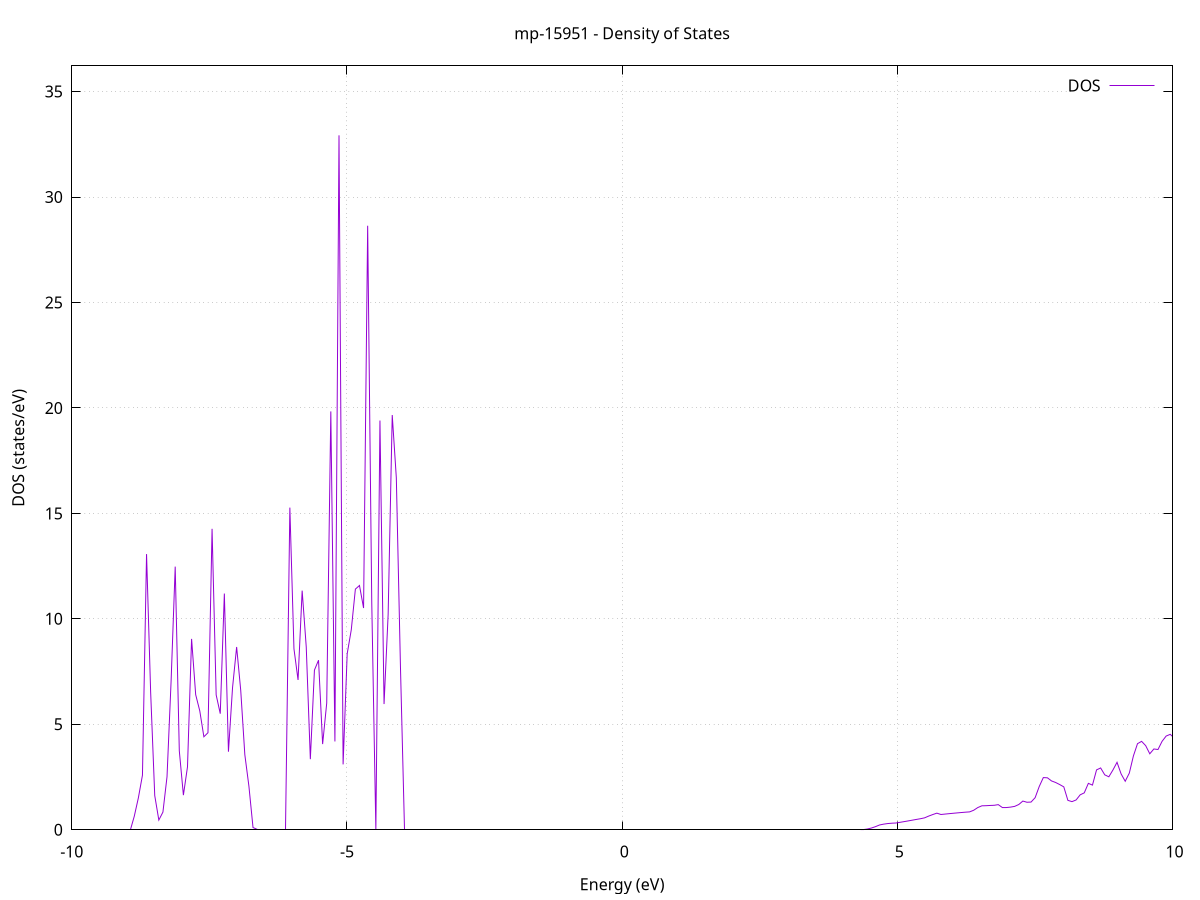 set title 'mp-15951 - Density of States'
set xlabel 'Energy (eV)'
set ylabel 'DOS (states/eV)'
set grid
set xrange [-10:10]
set yrange [0:36.218]
set xzeroaxis lt -1
set terminal png size 800,600
set output 'mp-15951_dos_gnuplot.png'
plot '-' using 1:2 with lines title 'DOS'
-106.483000 0.000000
-106.408600 0.000000
-106.334200 0.000000
-106.259800 0.000000
-106.185400 0.000000
-106.111000 0.000000
-106.036600 0.000000
-105.962200 0.000000
-105.887800 0.000000
-105.813400 0.000000
-105.739000 0.000000
-105.664600 0.000000
-105.590200 0.000000
-105.515800 0.000000
-105.441400 0.000000
-105.367000 0.000000
-105.292500 0.000000
-105.218100 0.000000
-105.143700 0.000000
-105.069300 0.000000
-104.994900 0.000000
-104.920500 0.000000
-104.846100 0.000000
-104.771700 0.000000
-104.697300 0.000000
-104.622900 0.000000
-104.548500 0.000000
-104.474100 0.000000
-104.399700 0.000000
-104.325300 0.000000
-104.250900 0.000000
-104.176500 0.000000
-104.102100 0.000000
-104.027700 0.000000
-103.953300 0.000000
-103.878900 0.000000
-103.804500 0.000000
-103.730100 0.000000
-103.655700 0.000000
-103.581300 0.000000
-103.506900 0.000000
-103.432400 0.000000
-103.358000 0.000000
-103.283600 0.000000
-103.209200 0.000000
-103.134800 0.000000
-103.060400 0.000000
-102.986000 0.000000
-102.911600 0.000000
-102.837200 0.000000
-102.762800 0.000000
-102.688400 0.000000
-102.614000 0.000000
-102.539600 0.000000
-102.465200 0.000000
-102.390800 0.000000
-102.316400 0.000000
-102.242000 0.000000
-102.167600 0.000000
-102.093200 0.000000
-102.018800 0.000000
-101.944400 0.000000
-101.870000 0.000000
-101.795600 0.000000
-101.721200 0.000000
-101.646800 0.000000
-101.572300 0.000000
-101.497900 0.000000
-101.423500 0.000000
-101.349100 0.000000
-101.274700 0.000000
-101.200300 0.000000
-101.125900 0.000000
-101.051500 0.000000
-100.977100 0.000000
-100.902700 0.000000
-100.828300 0.000000
-100.753900 0.000000
-100.679500 0.000000
-100.605100 0.000000
-100.530700 0.000000
-100.456300 0.000000
-100.381900 0.000000
-100.307500 0.000000
-100.233100 0.000000
-100.158700 0.000000
-100.084300 0.000000
-100.009900 0.000000
-99.935500 0.000000
-99.861100 0.000000
-99.786700 0.000000
-99.712200 0.000000
-99.637800 0.000000
-99.563400 0.000000
-99.489000 0.000000
-99.414600 0.000000
-99.340200 0.000000
-99.265800 0.000000
-99.191400 0.000000
-99.117000 0.000000
-99.042600 0.000000
-98.968200 0.000000
-98.893800 0.000000
-98.819400 0.000000
-98.745000 0.000000
-98.670600 0.000000
-98.596200 0.000000
-98.521800 0.000000
-98.447400 0.000000
-98.373000 0.000000
-98.298600 0.000000
-98.224200 0.000000
-98.149800 0.000000
-98.075400 0.000000
-98.001000 0.000000
-97.926500 0.000000
-97.852100 0.000000
-97.777700 0.000000
-97.703300 0.000000
-97.628900 0.000000
-97.554500 0.000000
-97.480100 0.000000
-97.405700 0.000000
-97.331300 0.000000
-97.256900 0.000000
-97.182500 0.000000
-97.108100 0.000000
-97.033700 0.000000
-96.959300 0.000000
-96.884900 0.000000
-96.810500 0.000000
-96.736100 0.000000
-96.661700 0.000000
-96.587300 0.000000
-96.512900 0.000000
-96.438500 0.000000
-96.364100 0.000000
-96.289700 0.000000
-96.215300 0.000000
-96.140900 0.000000
-96.066400 0.000000
-95.992000 0.000000
-95.917600 0.000000
-95.843200 0.000000
-95.768800 0.000000
-95.694400 0.000000
-95.620000 0.000000
-95.545600 0.000000
-95.471200 0.000000
-95.396800 0.000000
-95.322400 0.000000
-95.248000 0.000000
-95.173600 0.000000
-95.099200 0.000000
-95.024800 0.000000
-94.950400 0.000000
-94.876000 0.000000
-94.801600 0.000000
-94.727200 0.000000
-94.652800 0.000000
-94.578400 0.000000
-94.504000 0.000000
-94.429600 0.000000
-94.355200 0.000000
-94.280800 0.000000
-94.206300 0.000000
-94.131900 0.000000
-94.057500 0.000000
-93.983100 0.000000
-93.908700 0.000000
-93.834300 0.000000
-93.759900 0.000000
-93.685500 0.000000
-93.611100 0.000000
-93.536700 0.000000
-93.462300 0.000000
-93.387900 0.000000
-93.313500 0.000000
-93.239100 0.000000
-93.164700 0.000000
-93.090300 0.000000
-93.015900 0.000000
-92.941500 0.000000
-92.867100 0.000000
-92.792700 0.000000
-92.718300 0.000000
-92.643900 0.000000
-92.569500 0.000000
-92.495100 0.000000
-92.420700 0.000000
-92.346200 0.000000
-92.271800 0.000000
-92.197400 0.000000
-92.123000 0.000000
-92.048600 0.000000
-91.974200 0.000000
-91.899800 0.000000
-91.825400 0.000000
-91.751000 0.000000
-91.676600 0.000000
-91.602200 0.000000
-91.527800 0.000000
-91.453400 0.000000
-91.379000 0.000000
-91.304600 0.000000
-91.230200 0.000000
-91.155800 0.000000
-91.081400 0.000000
-91.007000 0.000000
-90.932600 0.000000
-90.858200 0.000000
-90.783800 0.000000
-90.709400 0.000000
-90.635000 0.000000
-90.560500 0.000000
-90.486100 0.000000
-90.411700 0.000000
-90.337300 0.000000
-90.262900 0.000000
-90.188500 0.000000
-90.114100 0.000000
-90.039700 0.000000
-89.965300 0.000000
-89.890900 0.000000
-89.816500 0.000000
-89.742100 0.000000
-89.667700 0.000000
-89.593300 0.000000
-89.518900 0.000000
-89.444500 0.000000
-89.370100 0.000000
-89.295700 0.000000
-89.221300 0.000000
-89.146900 0.000000
-89.072500 0.000000
-88.998100 0.000000
-88.923700 0.000000
-88.849300 0.000000
-88.774900 0.000000
-88.700400 0.000000
-88.626000 0.000000
-88.551600 0.000000
-88.477200 0.000000
-88.402800 0.000000
-88.328400 0.000000
-88.254000 0.000000
-88.179600 0.000000
-88.105200 0.000000
-88.030800 0.000000
-87.956400 0.000000
-87.882000 0.000000
-87.807600 0.000000
-87.733200 0.000000
-87.658800 0.000000
-87.584400 0.000000
-87.510000 0.000000
-87.435600 0.000000
-87.361200 0.000000
-87.286800 0.000000
-87.212400 0.000000
-87.138000 0.000000
-87.063600 0.000000
-86.989200 0.000000
-86.914800 0.000000
-86.840300 0.000000
-86.765900 0.000000
-86.691500 0.000000
-86.617100 0.000000
-86.542700 0.000000
-86.468300 0.000000
-86.393900 0.000000
-86.319500 0.000000
-86.245100 0.000000
-86.170700 0.000000
-86.096300 0.000000
-86.021900 0.000000
-85.947500 0.000000
-85.873100 0.000000
-85.798700 0.000000
-85.724300 0.000000
-85.649900 0.000000
-85.575500 0.000000
-85.501100 0.000000
-85.426700 0.000000
-85.352300 0.000000
-85.277900 0.000000
-85.203500 0.000000
-85.129100 0.000000
-85.054700 0.000000
-84.980200 0.000000
-84.905800 0.000000
-84.831400 0.000000
-84.757000 0.000000
-84.682600 0.000000
-84.608200 0.000000
-84.533800 0.000000
-84.459400 0.000000
-84.385000 0.000000
-84.310600 0.000000
-84.236200 0.000000
-84.161800 0.000000
-84.087400 0.000000
-84.013000 0.000000
-83.938600 0.000000
-83.864200 0.000000
-83.789800 0.000000
-83.715400 0.000000
-83.641000 0.000000
-83.566600 0.000000
-83.492200 0.000000
-83.417800 0.000000
-83.343400 0.000000
-83.269000 0.000000
-83.194500 0.000000
-83.120100 0.000000
-83.045700 0.000000
-82.971300 0.000000
-82.896900 0.000000
-82.822500 0.000000
-82.748100 0.000000
-82.673700 0.000000
-82.599300 0.000000
-82.524900 0.000000
-82.450500 0.000000
-82.376100 0.000000
-82.301700 0.000000
-82.227300 0.000000
-82.152900 0.000000
-82.078500 0.000000
-82.004100 0.000000
-81.929700 0.000000
-81.855300 0.000000
-81.780900 0.000000
-81.706500 0.000000
-81.632100 0.000000
-81.557700 0.000000
-81.483300 0.000000
-81.408900 0.000000
-81.334400 0.000000
-81.260000 0.000000
-81.185600 0.000000
-81.111200 0.000000
-81.036800 0.000000
-80.962400 0.000000
-80.888000 0.000000
-80.813600 0.000000
-80.739200 0.000000
-80.664800 0.000000
-80.590400 0.000000
-80.516000 0.000000
-80.441600 0.000000
-80.367200 0.000000
-80.292800 0.000000
-80.218400 0.000000
-80.144000 0.000000
-80.069600 0.000000
-79.995200 0.000000
-79.920800 0.000000
-79.846400 0.000000
-79.772000 0.000000
-79.697600 0.000000
-79.623200 0.000000
-79.548800 0.000000
-79.474300 0.000000
-79.399900 0.000000
-79.325500 0.000000
-79.251100 0.000000
-79.176700 0.000000
-79.102300 0.000000
-79.027900 0.000000
-78.953500 0.000000
-78.879100 0.000000
-78.804700 0.000000
-78.730300 0.000000
-78.655900 0.000000
-78.581500 0.000000
-78.507100 0.000000
-78.432700 0.000000
-78.358300 0.000000
-78.283900 0.000000
-78.209500 0.000000
-78.135100 0.000000
-78.060700 0.000000
-77.986300 0.000000
-77.911900 0.000000
-77.837500 0.000000
-77.763100 0.000000
-77.688700 0.000000
-77.614200 0.000000
-77.539800 0.000000
-77.465400 0.000000
-77.391000 0.000000
-77.316600 0.000000
-77.242200 0.000000
-77.167800 0.000000
-77.093400 0.000000
-77.019000 0.000000
-76.944600 0.000000
-76.870200 0.000000
-76.795800 0.000000
-76.721400 0.000000
-76.647000 0.000000
-76.572600 0.000000
-76.498200 0.000000
-76.423800 0.000000
-76.349400 0.000000
-76.275000 0.000000
-76.200600 0.000000
-76.126200 0.000000
-76.051800 0.000000
-75.977400 0.000000
-75.903000 0.000000
-75.828500 0.000000
-75.754100 0.000000
-75.679700 0.000000
-75.605300 0.000000
-75.530900 0.000000
-75.456500 0.000000
-75.382100 0.000000
-75.307700 0.000000
-75.233300 0.000000
-75.158900 0.000000
-75.084500 0.000000
-75.010100 0.000000
-74.935700 0.000000
-74.861300 0.000000
-74.786900 0.000000
-74.712500 0.000000
-74.638100 0.000000
-74.563700 0.000000
-74.489300 0.000000
-74.414900 0.000000
-74.340500 0.000000
-74.266100 0.000000
-74.191700 0.000000
-74.117300 0.000000
-74.042900 0.000000
-73.968400 0.000000
-73.894000 0.000000
-73.819600 0.000000
-73.745200 0.000000
-73.670800 0.000000
-73.596400 0.000000
-73.522000 0.000000
-73.447600 0.000000
-73.373200 0.000000
-73.298800 0.000000
-73.224400 0.000000
-73.150000 0.000000
-73.075600 0.000000
-73.001200 0.000000
-72.926800 0.000000
-72.852400 0.000000
-72.778000 0.000000
-72.703600 0.000000
-72.629200 0.000000
-72.554800 0.000000
-72.480400 0.000000
-72.406000 0.000000
-72.331600 0.000000
-72.257200 0.000000
-72.182800 0.000000
-72.108300 0.000000
-72.033900 0.000000
-71.959500 0.000000
-71.885100 0.000000
-71.810700 0.000000
-71.736300 0.000000
-71.661900 0.000000
-71.587500 0.000000
-71.513100 0.000000
-71.438700 0.000000
-71.364300 0.000000
-71.289900 0.000000
-71.215500 0.000000
-71.141100 0.000000
-71.066700 0.000000
-70.992300 0.000000
-70.917900 0.000000
-70.843500 0.000000
-70.769100 0.000000
-70.694700 0.000000
-70.620300 0.000000
-70.545900 0.000000
-70.471500 0.000000
-70.397100 0.000000
-70.322700 0.000000
-70.248200 0.000000
-70.173800 0.000000
-70.099400 0.000000
-70.025000 0.000000
-69.950600 0.000000
-69.876200 0.000000
-69.801800 0.000000
-69.727400 0.000000
-69.653000 0.000000
-69.578600 0.000000
-69.504200 0.000000
-69.429800 0.000000
-69.355400 0.000000
-69.281000 0.000000
-69.206600 0.000000
-69.132200 0.000000
-69.057800 0.000000
-68.983400 0.000000
-68.909000 0.000000
-68.834600 0.000000
-68.760200 0.000000
-68.685800 0.000000
-68.611400 0.000000
-68.537000 0.000000
-68.462500 0.000000
-68.388100 0.000000
-68.313700 0.000000
-68.239300 0.000000
-68.164900 0.000000
-68.090500 0.000000
-68.016100 0.000000
-67.941700 0.000000
-67.867300 0.000000
-67.792900 0.000000
-67.718500 0.000000
-67.644100 0.000000
-67.569700 0.000000
-67.495300 0.000000
-67.420900 0.000000
-67.346500 0.000000
-67.272100 0.000000
-67.197700 0.000000
-67.123300 0.000000
-67.048900 0.000000
-66.974500 0.000000
-66.900100 0.000000
-66.825700 0.000000
-66.751300 0.000000
-66.676900 0.000000
-66.602400 0.000000
-66.528000 0.000000
-66.453600 0.000000
-66.379200 0.000000
-66.304800 0.000000
-66.230400 0.000000
-66.156000 0.000000
-66.081600 0.000000
-66.007200 0.000000
-65.932800 0.000000
-65.858400 0.000000
-65.784000 0.000000
-65.709600 0.000000
-65.635200 0.000000
-65.560800 0.000000
-65.486400 0.000000
-65.412000 0.000000
-65.337600 0.000000
-65.263200 0.000000
-65.188800 0.000000
-65.114400 0.000000
-65.040000 0.000000
-64.965600 0.000000
-64.891200 0.000000
-64.816800 0.000000
-64.742300 0.000000
-64.667900 0.000000
-64.593500 0.000000
-64.519100 0.000000
-64.444700 0.000000
-64.370300 0.000000
-64.295900 0.000000
-64.221500 0.000000
-64.147100 0.000000
-64.072700 0.000000
-63.998300 0.000000
-63.923900 0.000000
-63.849500 0.000000
-63.775100 0.000000
-63.700700 0.000000
-63.626300 0.000000
-63.551900 0.000000
-63.477500 0.000000
-63.403100 0.000000
-63.328700 0.000000
-63.254300 0.000000
-63.179900 0.000000
-63.105500 0.000000
-63.031100 0.000000
-62.956700 0.000000
-62.882200 0.000000
-62.807800 0.000000
-62.733400 0.000000
-62.659000 0.000000
-62.584600 0.000000
-62.510200 0.000000
-62.435800 0.000000
-62.361400 0.000000
-62.287000 0.000000
-62.212600 0.000000
-62.138200 0.000000
-62.063800 0.000000
-61.989400 0.000000
-61.915000 0.000000
-61.840600 0.000000
-61.766200 0.000000
-61.691800 0.000000
-61.617400 0.000000
-61.543000 0.000000
-61.468600 0.000000
-61.394200 0.000000
-61.319800 0.000000
-61.245400 0.000000
-61.171000 0.000000
-61.096500 0.000000
-61.022100 0.000000
-60.947700 0.000000
-60.873300 0.000000
-60.798900 0.000000
-60.724500 0.000000
-60.650100 0.000000
-60.575700 0.000000
-60.501300 0.000000
-60.426900 0.000000
-60.352500 0.000000
-60.278100 0.000000
-60.203700 0.000000
-60.129300 0.000000
-60.054900 0.000000
-59.980500 0.000000
-59.906100 0.000000
-59.831700 0.000000
-59.757300 0.000000
-59.682900 0.000000
-59.608500 0.000000
-59.534100 0.000000
-59.459700 0.000000
-59.385300 0.000000
-59.310900 0.000000
-59.236400 0.000000
-59.162000 0.000000
-59.087600 0.000000
-59.013200 0.000000
-58.938800 0.000000
-58.864400 0.000000
-58.790000 0.000000
-58.715600 0.000000
-58.641200 0.000000
-58.566800 0.000000
-58.492400 0.000000
-58.418000 0.000000
-58.343600 0.000000
-58.269200 0.000000
-58.194800 0.000000
-58.120400 0.000000
-58.046000 0.000000
-57.971600 0.000000
-57.897200 0.000000
-57.822800 0.000000
-57.748400 0.000000
-57.674000 0.000000
-57.599600 0.000000
-57.525200 0.000000
-57.450800 0.000000
-57.376300 0.000000
-57.301900 0.000000
-57.227500 0.000000
-57.153100 0.000000
-57.078700 0.000000
-57.004300 0.000000
-56.929900 0.000000
-56.855500 0.000000
-56.781100 0.000000
-56.706700 0.000000
-56.632300 0.000000
-56.557900 0.000000
-56.483500 0.000000
-56.409100 0.000000
-56.334700 0.000000
-56.260300 0.000000
-56.185900 0.000000
-56.111500 0.000000
-56.037100 0.000000
-55.962700 0.000000
-55.888300 0.000000
-55.813900 0.000000
-55.739500 0.000000
-55.665100 0.000000
-55.590600 0.000000
-55.516200 0.000000
-55.441800 0.000000
-55.367400 0.000000
-55.293000 0.000000
-55.218600 0.000000
-55.144200 0.000000
-55.069800 0.000000
-54.995400 0.000000
-54.921000 0.000000
-54.846600 0.000000
-54.772200 0.000000
-54.697800 0.000000
-54.623400 0.000000
-54.549000 0.000000
-54.474600 0.000000
-54.400200 0.000000
-54.325800 0.000000
-54.251400 0.000000
-54.177000 0.000000
-54.102600 0.000000
-54.028200 0.000000
-53.953800 0.000000
-53.879400 0.000000
-53.805000 0.000000
-53.730500 0.000000
-53.656100 0.000000
-53.581700 0.000000
-53.507300 0.000000
-53.432900 0.000000
-53.358500 0.000000
-53.284100 0.000000
-53.209700 0.000000
-53.135300 0.000000
-53.060900 0.000000
-52.986500 0.000000
-52.912100 0.000000
-52.837700 0.000000
-52.763300 0.000000
-52.688900 0.000000
-52.614500 0.000000
-52.540100 0.000000
-52.465700 0.000000
-52.391300 0.000000
-52.316900 0.000000
-52.242500 0.000000
-52.168100 0.000000
-52.093700 0.000000
-52.019300 0.000000
-51.944900 0.000000
-51.870400 0.000000
-51.796000 0.000000
-51.721600 0.000000
-51.647200 0.000000
-51.572800 0.000000
-51.498400 0.000000
-51.424000 0.000000
-51.349600 0.000000
-51.275200 0.000000
-51.200800 0.000000
-51.126400 0.000000
-51.052000 0.000000
-50.977600 0.000000
-50.903200 0.000000
-50.828800 0.000000
-50.754400 0.000000
-50.680000 0.000000
-50.605600 0.000000
-50.531200 0.000000
-50.456800 0.000000
-50.382400 0.000000
-50.308000 0.000000
-50.233600 0.000000
-50.159200 0.000000
-50.084800 0.000000
-50.010300 0.000000
-49.935900 0.000000
-49.861500 0.000000
-49.787100 0.000000
-49.712700 0.000000
-49.638300 0.000000
-49.563900 0.000000
-49.489500 0.000000
-49.415100 0.000000
-49.340700 0.000000
-49.266300 0.000000
-49.191900 0.000000
-49.117500 0.000000
-49.043100 0.000000
-48.968700 0.000000
-48.894300 0.000000
-48.819900 0.000000
-48.745500 0.000000
-48.671100 0.000000
-48.596700 0.000000
-48.522300 0.000000
-48.447900 0.000000
-48.373500 0.000000
-48.299100 0.000000
-48.224600 0.000000
-48.150200 0.000000
-48.075800 0.000000
-48.001400 0.000000
-47.927000 0.000000
-47.852600 0.000000
-47.778200 0.000000
-47.703800 0.000000
-47.629400 0.000000
-47.555000 0.000000
-47.480600 0.000000
-47.406200 0.000000
-47.331800 0.000000
-47.257400 0.000000
-47.183000 0.000000
-47.108600 0.000000
-47.034200 0.000000
-46.959800 0.000000
-46.885400 0.000000
-46.811000 0.000000
-46.736600 0.000000
-46.662200 0.000000
-46.587800 0.000000
-46.513400 0.000000
-46.439000 0.000000
-46.364500 0.000000
-46.290100 0.000000
-46.215700 0.000000
-46.141300 0.000000
-46.066900 0.000000
-45.992500 0.000000
-45.918100 0.000000
-45.843700 0.000000
-45.769300 0.000000
-45.694900 0.000000
-45.620500 0.000000
-45.546100 0.000000
-45.471700 0.000000
-45.397300 0.000000
-45.322900 0.000000
-45.248500 0.000000
-45.174100 0.000000
-45.099700 0.000000
-45.025300 0.000000
-44.950900 0.000000
-44.876500 0.000000
-44.802100 0.000000
-44.727700 0.000000
-44.653300 0.000000
-44.578900 0.000000
-44.504400 0.000000
-44.430000 0.000000
-44.355600 0.000000
-44.281200 0.000000
-44.206800 0.000000
-44.132400 0.000000
-44.058000 0.000000
-43.983600 0.000000
-43.909200 0.000000
-43.834800 0.000000
-43.760400 0.000000
-43.686000 0.000000
-43.611600 0.000000
-43.537200 0.000000
-43.462800 0.000000
-43.388400 0.000000
-43.314000 0.000000
-43.239600 0.000000
-43.165200 0.000000
-43.090800 0.000000
-43.016400 0.000000
-42.942000 0.000000
-42.867600 0.000000
-42.793200 0.000000
-42.718800 0.000000
-42.644300 0.000000
-42.569900 0.000000
-42.495500 0.000000
-42.421100 0.000000
-42.346700 0.000000
-42.272300 0.000000
-42.197900 0.000000
-42.123500 0.000000
-42.049100 0.000000
-41.974700 0.000000
-41.900300 0.000000
-41.825900 0.000000
-41.751500 0.000000
-41.677100 0.000000
-41.602700 0.000000
-41.528300 0.000000
-41.453900 0.000000
-41.379500 0.000000
-41.305100 0.000000
-41.230700 0.000000
-41.156300 0.000000
-41.081900 0.000000
-41.007500 0.000000
-40.933100 0.000000
-40.858600 0.000000
-40.784200 0.000000
-40.709800 0.000000
-40.635400 0.000000
-40.561000 0.000000
-40.486600 0.000000
-40.412200 0.000000
-40.337800 0.000000
-40.263400 0.000000
-40.189000 0.000000
-40.114600 0.000000
-40.040200 0.000000
-39.965800 0.000000
-39.891400 0.000000
-39.817000 0.000000
-39.742600 0.000000
-39.668200 0.000000
-39.593800 0.000000
-39.519400 0.000000
-39.445000 0.000000
-39.370600 0.000000
-39.296200 0.000000
-39.221800 0.000000
-39.147400 0.000000
-39.073000 0.000000
-38.998500 0.000000
-38.924100 0.000000
-38.849700 0.000000
-38.775300 0.000000
-38.700900 0.000000
-38.626500 0.000000
-38.552100 0.000000
-38.477700 0.000000
-38.403300 0.000000
-38.328900 0.000000
-38.254500 0.000000
-38.180100 0.000000
-38.105700 0.000000
-38.031300 0.000000
-37.956900 0.000000
-37.882500 0.000000
-37.808100 0.000000
-37.733700 0.000000
-37.659300 0.000000
-37.584900 0.000000
-37.510500 0.000000
-37.436100 0.000000
-37.361700 0.000000
-37.287300 0.000000
-37.212900 0.000000
-37.138400 0.000000
-37.064000 0.000000
-36.989600 0.000000
-36.915200 0.000000
-36.840800 0.000000
-36.766400 0.000000
-36.692000 0.000000
-36.617600 0.000000
-36.543200 0.000000
-36.468800 0.000000
-36.394400 0.000000
-36.320000 0.000000
-36.245600 0.000000
-36.171200 0.000000
-36.096800 0.000000
-36.022400 0.000000
-35.948000 0.000000
-35.873600 0.000000
-35.799200 0.000000
-35.724800 0.000000
-35.650400 0.000000
-35.576000 0.000000
-35.501600 0.000000
-35.427200 0.000000
-35.352800 0.000000
-35.278300 0.000000
-35.203900 0.000000
-35.129500 0.000000
-35.055100 0.000000
-34.980700 0.000000
-34.906300 0.000000
-34.831900 0.000000
-34.757500 0.000000
-34.683100 0.000000
-34.608700 0.000000
-34.534300 0.000000
-34.459900 0.000000
-34.385500 0.000000
-34.311100 0.000000
-34.236700 0.000000
-34.162300 0.000000
-34.087900 0.000000
-34.013500 0.000000
-33.939100 0.000000
-33.864700 0.000000
-33.790300 0.000000
-33.715900 0.000000
-33.641500 0.000000
-33.567100 0.000000
-33.492600 0.000000
-33.418200 0.000000
-33.343800 0.000000
-33.269400 0.000000
-33.195000 0.000000
-33.120600 0.000000
-33.046200 0.000000
-32.971800 0.000000
-32.897400 0.000000
-32.823000 0.000000
-32.748600 0.000000
-32.674200 0.000000
-32.599800 0.000000
-32.525400 0.000000
-32.451000 0.000000
-32.376600 0.000000
-32.302200 0.000000
-32.227800 0.000000
-32.153400 0.000000
-32.079000 0.000000
-32.004600 0.000000
-31.930200 0.000000
-31.855800 0.000000
-31.781400 0.000000
-31.707000 0.000000
-31.632500 0.000000
-31.558100 0.000000
-31.483700 0.000000
-31.409300 0.000000
-31.334900 0.000000
-31.260500 0.000000
-31.186100 0.000000
-31.111700 0.000000
-31.037300 0.000000
-30.962900 0.000000
-30.888500 0.000000
-30.814100 0.000000
-30.739700 0.000000
-30.665300 0.000000
-30.590900 0.000000
-30.516500 0.000000
-30.442100 0.000000
-30.367700 0.000000
-30.293300 0.000000
-30.218900 0.000000
-30.144500 0.000000
-30.070100 0.000000
-29.995700 0.000000
-29.921300 0.000000
-29.846900 0.000000
-29.772400 0.000000
-29.698000 0.000000
-29.623600 0.000000
-29.549200 0.000000
-29.474800 0.000000
-29.400400 0.000000
-29.326000 0.000000
-29.251600 0.000000
-29.177200 0.000000
-29.102800 0.000000
-29.028400 0.000000
-28.954000 0.000000
-28.879600 0.000000
-28.805200 0.000000
-28.730800 0.000000
-28.656400 0.000000
-28.582000 0.000000
-28.507600 0.000000
-28.433200 0.000000
-28.358800 0.000000
-28.284400 0.000000
-28.210000 0.000000
-28.135600 0.000000
-28.061200 0.000000
-27.986800 0.000000
-27.912300 0.000000
-27.837900 0.000000
-27.763500 0.000000
-27.689100 0.000000
-27.614700 0.000000
-27.540300 0.000000
-27.465900 0.000000
-27.391500 0.000000
-27.317100 0.000000
-27.242700 0.000000
-27.168300 0.000000
-27.093900 0.000000
-27.019500 0.000000
-26.945100 0.000000
-26.870700 0.000000
-26.796300 0.000000
-26.721900 0.000000
-26.647500 0.000000
-26.573100 0.000000
-26.498700 0.000000
-26.424300 0.000000
-26.349900 0.000000
-26.275500 0.000000
-26.201100 0.000000
-26.126600 0.000000
-26.052200 0.000000
-25.977800 0.000000
-25.903400 0.000000
-25.829000 0.000000
-25.754600 0.000000
-25.680200 0.000000
-25.605800 0.000000
-25.531400 0.000000
-25.457000 0.000000
-25.382600 0.000000
-25.308200 0.000000
-25.233800 0.000000
-25.159400 0.000000
-25.085000 0.000000
-25.010600 0.000000
-24.936200 0.056100
-24.861800 2.936300
-24.787400 6.617200
-24.713000 14.170300
-24.638600 1.302500
-24.564200 5.021800
-24.489800 15.742300
-24.415400 2.888800
-24.341000 3.059900
-24.266500 13.294300
-24.192100 4.218900
-24.117700 81.156100
-24.043300 0.000000
-23.968900 0.000000
-23.894500 0.000000
-23.820100 0.000000
-23.745700 0.000000
-23.671300 0.000000
-23.596900 0.000000
-23.522500 0.000000
-23.448100 0.000000
-23.373700 0.000000
-23.299300 0.000000
-23.224900 0.000000
-23.150500 0.000000
-23.076100 0.000000
-23.001700 0.000000
-22.927300 0.000000
-22.852900 0.000000
-22.778500 0.000000
-22.704100 0.000000
-22.629700 0.000000
-22.555300 0.000000
-22.480900 0.000000
-22.406400 0.000000
-22.332000 0.000000
-22.257600 0.000000
-22.183200 0.000000
-22.108800 0.000000
-22.034400 0.000000
-21.960000 0.000000
-21.885600 0.000000
-21.811200 0.000000
-21.736800 0.000000
-21.662400 0.000000
-21.588000 0.000000
-21.513600 0.000000
-21.439200 0.000000
-21.364800 0.000000
-21.290400 0.000000
-21.216000 0.000000
-21.141600 0.000000
-21.067200 0.000000
-20.992800 0.000000
-20.918400 0.000000
-20.844000 0.000000
-20.769600 0.000000
-20.695200 0.000000
-20.620800 0.000000
-20.546300 0.000000
-20.471900 0.000000
-20.397500 0.000000
-20.323100 0.000000
-20.248700 0.000000
-20.174300 0.000000
-20.099900 0.000000
-20.025500 0.000000
-19.951100 0.000000
-19.876700 0.000000
-19.802300 0.000000
-19.727900 0.000000
-19.653500 0.000000
-19.579100 0.000000
-19.504700 0.000000
-19.430300 0.000000
-19.355900 0.000000
-19.281500 0.000000
-19.207100 0.000000
-19.132700 0.000000
-19.058300 0.000000
-18.983900 0.000000
-18.909500 0.000000
-18.835100 0.000000
-18.760600 0.000000
-18.686200 0.000000
-18.611800 0.000000
-18.537400 0.000000
-18.463000 0.000000
-18.388600 0.000000
-18.314200 0.000000
-18.239800 0.000000
-18.165400 0.000000
-18.091000 0.000000
-18.016600 0.000000
-17.942200 0.000000
-17.867800 0.000000
-17.793400 0.000000
-17.719000 0.000000
-17.644600 0.000000
-17.570200 0.000000
-17.495800 0.000000
-17.421400 0.000000
-17.347000 0.000000
-17.272600 0.000000
-17.198200 0.000000
-17.123800 0.000000
-17.049400 0.000000
-16.975000 0.000000
-16.900500 0.000000
-16.826100 0.000000
-16.751700 0.000000
-16.677300 0.000000
-16.602900 0.000000
-16.528500 0.000000
-16.454100 0.000000
-16.379700 0.000000
-16.305300 0.000000
-16.230900 0.000000
-16.156500 0.000000
-16.082100 0.000000
-16.007700 0.000000
-15.933300 0.000000
-15.858900 0.000000
-15.784500 0.000000
-15.710100 0.000000
-15.635700 0.000000
-15.561300 0.000000
-15.486900 0.000000
-15.412500 0.000000
-15.338100 0.000000
-15.263700 0.000000
-15.189300 0.000000
-15.114900 0.000000
-15.040400 0.000000
-14.966000 0.000000
-14.891600 0.000000
-14.817200 0.000000
-14.742800 0.000000
-14.668400 0.000000
-14.594000 0.000000
-14.519600 0.000000
-14.445200 0.000000
-14.370800 0.000000
-14.296400 0.000000
-14.222000 0.000000
-14.147600 0.000000
-14.073200 0.000000
-13.998800 0.000000
-13.924400 0.000000
-13.850000 0.000000
-13.775600 0.000000
-13.701200 0.000000
-13.626800 0.000000
-13.552400 0.000000
-13.478000 0.000000
-13.403600 0.000000
-13.329200 0.000000
-13.254800 0.000000
-13.180300 0.000000
-13.105900 0.000000
-13.031500 0.000000
-12.957100 0.000000
-12.882700 0.000000
-12.808300 0.000000
-12.733900 0.000000
-12.659500 0.000000
-12.585100 0.000000
-12.510700 0.000000
-12.436300 0.000000
-12.361900 0.000000
-12.287500 0.000000
-12.213100 0.000000
-12.138700 0.000000
-12.064300 0.000000
-11.989900 0.000000
-11.915500 0.000000
-11.841100 0.000000
-11.766700 0.000000
-11.692300 0.000000
-11.617900 0.000000
-11.543500 0.000000
-11.469100 0.000000
-11.394600 0.000000
-11.320200 0.000000
-11.245800 0.000000
-11.171400 0.000000
-11.097000 0.000000
-11.022600 0.000000
-10.948200 0.000000
-10.873800 0.000000
-10.799400 0.000000
-10.725000 0.000000
-10.650600 0.000000
-10.576200 0.000000
-10.501800 0.000000
-10.427400 0.000000
-10.353000 0.000000
-10.278600 0.000000
-10.204200 0.000000
-10.129800 0.000000
-10.055400 0.000000
-9.981000 0.000000
-9.906600 0.000000
-9.832200 0.000000
-9.757800 0.000000
-9.683400 0.000000
-9.609000 0.000000
-9.534500 0.000000
-9.460100 0.000000
-9.385700 0.000000
-9.311300 0.000000
-9.236900 0.000000
-9.162500 0.000000
-9.088100 0.000000
-9.013700 0.000000
-8.939300 0.000000
-8.864900 0.638500
-8.790500 1.510700
-8.716100 2.586800
-8.641700 13.070400
-8.567300 6.532000
-8.492900 1.622500
-8.418500 0.460100
-8.344100 0.838200
-8.269700 2.514400
-8.195300 7.061100
-8.120900 12.477900
-8.046500 3.744700
-7.972100 1.641800
-7.897700 2.982900
-7.823300 9.051100
-7.748900 6.405600
-7.674400 5.634800
-7.600000 4.409600
-7.525600 4.601300
-7.451200 14.270800
-7.376800 6.395500
-7.302400 5.503900
-7.228000 11.201500
-7.153600 3.701300
-7.079200 6.735300
-7.004800 8.667000
-6.930400 6.611000
-6.856000 3.563000
-6.781600 2.063800
-6.707200 0.106500
-6.632800 0.000000
-6.558400 0.000000
-6.484000 0.000000
-6.409600 0.000000
-6.335200 0.000000
-6.260800 0.000000
-6.186400 0.000000
-6.112000 0.000000
-6.037600 15.273000
-5.963200 8.581300
-5.888800 7.102900
-5.814300 11.338600
-5.739900 8.665500
-5.665500 3.347600
-5.591100 7.571000
-5.516700 8.040200
-5.442300 4.063400
-5.367900 6.005000
-5.293500 19.836700
-5.219100 4.188400
-5.144700 32.925900
-5.070300 3.101000
-4.995900 8.345600
-4.921500 9.484400
-4.847100 11.410100
-4.772700 11.582900
-4.698300 10.513800
-4.623900 28.639000
-4.549500 10.756000
-4.475100 0.000000
-4.400700 19.402800
-4.326300 5.959800
-4.251900 10.206800
-4.177500 19.664000
-4.103100 16.687000
-4.028600 7.786500
-3.954200 0.000000
-3.879800 0.000000
-3.805400 0.000000
-3.731000 0.000000
-3.656600 0.000000
-3.582200 0.000000
-3.507800 0.000000
-3.433400 0.000000
-3.359000 0.000000
-3.284600 0.000000
-3.210200 0.000000
-3.135800 0.000000
-3.061400 0.000000
-2.987000 0.000000
-2.912600 0.000000
-2.838200 0.000000
-2.763800 0.000000
-2.689400 0.000000
-2.615000 0.000000
-2.540600 0.000000
-2.466200 0.000000
-2.391800 0.000000
-2.317400 0.000000
-2.243000 0.000000
-2.168500 0.000000
-2.094100 0.000000
-2.019700 0.000000
-1.945300 0.000000
-1.870900 0.000000
-1.796500 0.000000
-1.722100 0.000000
-1.647700 0.000000
-1.573300 0.000000
-1.498900 0.000000
-1.424500 0.000000
-1.350100 0.000000
-1.275700 0.000000
-1.201300 0.000000
-1.126900 0.000000
-1.052500 0.000000
-0.978100 0.000000
-0.903700 0.000000
-0.829300 0.000000
-0.754900 0.000000
-0.680500 0.000000
-0.606100 0.000000
-0.531700 0.000000
-0.457300 0.000000
-0.382900 0.000000
-0.308400 0.000000
-0.234000 0.000000
-0.159600 0.000000
-0.085200 0.000000
-0.010800 0.000000
0.063600 0.000000
0.138000 0.000000
0.212400 0.000000
0.286800 0.000000
0.361200 0.000000
0.435600 0.000000
0.510000 0.000000
0.584400 0.000000
0.658800 0.000000
0.733200 0.000000
0.807600 0.000000
0.882000 0.000000
0.956400 0.000000
1.030800 0.000000
1.105200 0.000000
1.179600 0.000000
1.254000 0.000000
1.328400 0.000000
1.402800 0.000000
1.477200 0.000000
1.551700 0.000000
1.626100 0.000000
1.700500 0.000000
1.774900 0.000000
1.849300 0.000000
1.923700 0.000000
1.998100 0.000000
2.072500 0.000000
2.146900 0.000000
2.221300 0.000000
2.295700 0.000000
2.370100 0.000000
2.444500 0.000000
2.518900 0.000000
2.593300 0.000000
2.667700 0.000000
2.742100 0.000000
2.816500 0.000000
2.890900 0.000000
2.965300 0.000000
3.039700 0.000000
3.114100 0.000000
3.188500 0.000000
3.262900 0.000000
3.337400 0.000000
3.411800 0.000000
3.486200 0.000000
3.560600 0.000000
3.635000 0.000000
3.709400 0.000000
3.783800 0.000000
3.858200 0.000000
3.932600 0.000000
4.007000 0.000000
4.081400 0.000000
4.155800 0.000000
4.230200 0.000000
4.304600 0.000000
4.379000 0.008000
4.453400 0.035100
4.527800 0.081500
4.602200 0.147100
4.676600 0.227100
4.751000 0.266900
4.825400 0.294900
4.899800 0.311200
4.974200 0.321100
5.048600 0.353100
5.123000 0.386200
5.197500 0.420300
5.271900 0.455500
5.346300 0.490900
5.420700 0.524100
5.495100 0.565600
5.569500 0.648800
5.643900 0.721700
5.718300 0.788300
5.792700 0.724500
5.867100 0.744500
5.941500 0.763900
6.015900 0.782600
6.090300 0.800600
6.164700 0.817900
6.239100 0.834600
6.313500 0.848300
6.387900 0.926000
6.462300 1.054000
6.536700 1.136400
6.611100 1.141700
6.685500 1.153200
6.759900 1.160900
6.834300 1.192200
6.908700 1.054100
6.983100 1.054400
7.057600 1.074900
7.132000 1.109700
7.206400 1.197200
7.280800 1.361200
7.355200 1.305400
7.429600 1.313400
7.504000 1.521500
7.578400 2.049500
7.652800 2.474300
7.727200 2.463900
7.801600 2.316300
7.876000 2.242500
7.950400 2.143900
8.024800 2.034500
8.099200 1.394400
8.173600 1.334700
8.248000 1.412800
8.322400 1.656700
8.396800 1.751000
8.471200 2.200700
8.545600 2.118200
8.620000 2.839300
8.694400 2.930900
8.768800 2.605100
8.843300 2.512000
8.917700 2.833900
8.992100 3.199200
9.066500 2.646700
9.140900 2.300200
9.215300 2.686600
9.289700 3.500800
9.364100 4.082600
9.438500 4.192300
9.512900 3.988600
9.587300 3.602600
9.661700 3.831500
9.736100 3.805100
9.810500 4.192900
9.884900 4.444400
9.959300 4.524700
10.033700 4.344300
10.108100 3.962700
10.182500 4.390700
10.256900 4.660300
10.331300 5.894300
10.405700 5.818300
10.480100 4.677800
10.554500 2.443500
10.628900 0.970800
10.703400 0.845500
10.777800 1.381200
10.852200 1.413900
10.926600 1.664600
11.001000 2.285000
11.075400 3.196700
11.149800 4.745000
11.224200 4.615400
11.298600 4.566200
11.373000 5.848200
11.447400 4.436900
11.521800 3.936800
11.596200 3.368800
11.670600 2.534100
11.745000 2.013300
11.819400 1.812600
11.893800 10.464100
11.968200 6.000500
12.042600 6.197100
12.117000 5.558300
12.191400 5.751900
12.265800 5.450300
12.340200 5.842500
12.414600 5.592000
12.489000 5.816000
12.563500 6.484300
12.637900 5.278700
12.712300 4.640700
12.786700 4.436100
12.861100 4.274400
12.935500 4.099600
13.009900 4.669800
13.084300 4.148400
13.158700 2.953900
13.233100 1.848000
13.307500 1.638900
13.381900 1.746800
13.456300 2.191900
13.530700 3.172600
13.605100 4.092600
13.679500 3.542300
13.753900 3.423600
13.828300 4.653600
13.902700 5.221600
13.977100 7.093600
14.051500 4.236000
14.125900 2.092100
14.200300 2.604900
14.274700 3.337300
14.349100 3.261100
14.423600 3.830800
14.498000 4.925600
14.572400 4.843300
14.646800 4.999900
14.721200 2.945800
14.795600 2.981200
14.870000 3.276600
14.944400 2.169100
15.018800 2.676300
15.093200 3.992700
15.167600 3.151200
15.242000 3.689400
15.316400 4.569300
15.390800 5.261000
15.465200 5.556300
15.539600 6.193200
15.614000 6.048100
15.688400 6.377000
15.762800 5.676500
15.837200 5.582400
15.911600 5.086800
15.986000 4.893700
16.060400 4.174700
16.134800 4.135700
16.209300 3.865400
16.283700 4.111900
16.358100 3.242600
16.432500 2.887600
16.506900 3.350700
16.581300 3.175900
16.655700 1.603200
16.730100 0.968400
16.804500 1.072300
16.878900 1.128000
16.953300 1.143500
17.027700 1.277200
17.102100 1.452000
17.176500 1.664100
17.250900 1.942200
17.325300 2.319100
17.399700 3.510000
17.474100 6.351700
17.548500 5.693000
17.622900 3.611300
17.697300 2.659800
17.771700 2.170600
17.846100 2.039700
17.920500 2.016200
17.994900 2.062900
18.069400 4.539700
18.143800 5.374900
18.218200 5.880400
18.292600 5.416700
18.367000 3.923400
18.441400 2.477500
18.515800 2.025300
18.590200 1.885200
18.664600 1.773400
18.739000 4.925800
18.813400 5.540800
18.887800 6.929700
18.962200 4.993600
19.036600 4.318900
19.111000 3.641800
19.185400 3.687500
19.259800 4.275000
19.334200 5.727100
19.408600 5.204000
19.483000 4.408800
19.557400 4.018200
19.631800 4.234300
19.706200 4.669600
19.780600 4.818400
19.855000 4.401300
19.929500 3.836700
20.003900 3.346000
20.078300 2.903600
20.152700 3.437700
20.227100 6.564100
20.301500 2.752000
20.375900 2.000200
20.450300 1.661000
20.524700 2.208200
20.599100 3.304500
20.673500 5.017100
20.747900 5.973900
20.822300 6.186600
20.896700 4.407100
20.971100 1.829000
21.045500 1.108400
21.119900 0.709700
21.194300 0.517500
21.268700 0.451700
21.343100 0.464800
21.417500 0.624900
21.491900 0.943500
21.566300 1.366000
21.640700 2.893500
21.715100 6.636800
21.789600 3.892800
21.864000 3.116200
21.938400 2.302400
22.012800 1.787500
22.087200 1.499900
22.161600 4.777800
22.236000 6.421700
22.310400 5.447400
22.384800 3.787200
22.459200 2.763500
22.533600 2.033400
22.608000 1.434700
22.682400 0.720700
22.756800 0.508100
22.831200 5.376200
22.905600 6.138800
22.980000 4.010300
23.054400 3.074800
23.128800 2.905500
23.203200 2.820000
23.277600 3.701900
23.352000 3.933300
23.426400 3.713200
23.500800 4.211400
23.575300 3.853300
23.649700 3.216500
23.724100 2.486900
23.798500 1.950300
23.872900 1.922300
23.947300 4.120500
24.021700 3.972900
24.096100 3.882400
24.170500 4.000000
24.244900 6.701800
24.319300 6.017500
24.393700 4.790100
24.468100 3.984800
24.542500 3.443900
24.616900 3.392100
24.691300 3.419800
24.765700 3.002000
24.840100 2.939800
24.914500 3.357800
24.988900 5.516000
25.063300 5.789200
25.137700 4.800400
25.212100 3.146100
25.286500 3.049500
25.360900 5.349400
25.435400 4.859600
25.509800 4.609100
25.584200 5.052400
25.658600 5.874300
25.733000 6.186000
25.807400 3.898200
25.881800 3.365300
25.956200 2.715200
26.030600 3.300600
26.105000 4.213000
26.179400 5.125600
26.253800 4.263700
26.328200 2.485900
26.402600 4.140400
26.477000 4.823800
26.551400 4.899400
26.625800 4.522600
26.700200 5.951800
26.774600 3.895400
26.849000 2.965400
26.923400 3.355800
26.997800 4.120000
27.072200 5.214500
27.146600 5.116600
27.221000 2.909100
27.295500 2.614500
27.369900 2.519400
27.444300 3.129700
27.518700 3.486500
27.593100 3.595200
27.667500 4.820200
27.741900 5.252100
27.816300 2.395900
27.890700 2.441000
27.965100 2.574500
28.039500 3.209400
28.113900 4.284100
28.188300 8.759200
28.262700 4.573900
28.337100 4.315200
28.411500 3.444400
28.485900 3.137500
28.560300 4.032000
28.634700 3.412900
28.709100 3.033200
28.783500 3.155200
28.857900 8.435800
28.932300 7.148500
29.006700 6.244600
29.081100 4.098400
29.155600 2.377900
29.230000 3.802700
29.304400 7.216300
29.378800 6.514800
29.453200 7.470200
29.527600 2.221100
29.602000 1.194900
29.676400 6.192400
29.750800 6.943700
29.825200 5.759300
29.899600 4.003100
29.974000 2.785000
30.048400 4.352700
30.122800 6.083400
30.197200 6.407300
30.271600 6.281700
30.346000 1.805200
30.420400 1.350400
30.494800 2.194000
30.569200 3.731300
30.643600 5.972500
30.718000 6.371400
30.792400 4.557800
30.866800 3.030000
30.941300 1.866600
31.015700 1.895800
31.090100 2.067200
31.164500 2.723100
31.238900 6.203800
31.313300 6.266800
31.387700 5.882300
31.462100 5.230900
31.536500 5.075900
31.610900 4.099000
31.685300 5.408900
31.759700 3.693200
31.834100 3.814700
31.908500 3.990800
31.982900 3.378700
32.057300 3.205000
32.131700 3.264400
32.206100 3.403500
32.280500 3.148600
32.354900 3.585400
32.429300 3.184600
32.503700 3.926300
32.578100 7.333800
32.652500 5.274500
32.726900 4.724600
32.801400 3.515800
32.875800 3.787300
32.950200 4.389700
33.024600 5.258800
33.099000 4.494800
33.173400 4.611200
33.247800 4.496400
33.322200 4.705100
33.396600 6.382300
33.471000 3.425700
33.545400 2.534400
33.619800 2.543000
33.694200 4.286100
33.768600 4.744900
33.843000 5.893900
33.917400 3.201000
33.991800 4.046300
34.066200 3.523100
34.140600 4.004400
34.215000 3.997800
34.289400 4.137800
34.363800 4.095800
34.438200 3.263500
34.512600 2.561500
34.587000 2.034400
34.661500 1.269600
34.735900 1.166700
34.810300 1.835600
34.884700 1.925200
34.959100 2.313200
35.033500 2.230000
35.107900 1.825500
35.182300 0.890400
35.256700 0.528300
35.331100 0.271100
35.405500 0.105200
35.479900 0.025900
35.554300 0.000500
35.628700 0.000000
35.703100 0.000000
35.777500 0.000000
35.851900 0.000000
35.926300 0.000000
36.000700 0.000000
36.075100 0.000000
36.149500 0.000000
36.223900 0.000000
36.298300 0.000000
36.372700 0.000000
36.447100 0.000000
36.521600 0.000000
36.596000 0.000000
36.670400 0.000000
36.744800 0.000000
36.819200 0.000000
36.893600 0.000000
36.968000 0.000000
37.042400 0.000000
37.116800 0.000000
37.191200 0.000000
37.265600 0.000000
37.340000 0.000000
37.414400 0.000000
37.488800 0.000000
37.563200 0.000000
37.637600 0.000000
37.712000 0.000000
37.786400 0.000000
37.860800 0.000000
37.935200 0.000000
38.009600 0.000000
38.084000 0.000000
38.158400 0.000000
38.232800 0.000000
38.307300 0.000000
38.381700 0.000000
38.456100 0.000000
38.530500 0.000000
38.604900 0.000000
38.679300 0.000000
38.753700 0.000000
38.828100 0.000000
38.902500 0.000000
38.976900 0.000000
39.051300 0.000000
39.125700 0.000000
39.200100 0.000000
39.274500 0.000000
39.348900 0.000000
39.423300 0.000000
39.497700 0.000000
39.572100 0.000000
39.646500 0.000000
39.720900 0.000000
39.795300 0.000000
39.869700 0.000000
39.944100 0.000000
40.018500 0.000000
40.092900 0.000000
40.167400 0.000000
40.241800 0.000000
40.316200 0.000000
40.390600 0.000000
40.465000 0.000000
40.539400 0.000000
40.613800 0.000000
40.688200 0.000000
40.762600 0.000000
40.837000 0.000000
40.911400 0.000000
40.985800 0.000000
41.060200 0.000000
41.134600 0.000000
41.209000 0.000000
41.283400 0.000000
41.357800 0.000000
41.432200 0.000000
41.506600 0.000000
41.581000 0.000000
41.655400 0.000000
41.729800 0.000000
41.804200 0.000000
41.878600 0.000000
41.953000 0.000000
42.027500 0.000000
42.101900 0.000000
42.176300 0.000000
42.250700 0.000000
42.325100 0.000000
e
